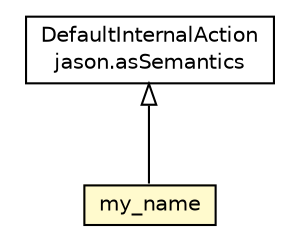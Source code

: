 #!/usr/local/bin/dot
#
# Class diagram 
# Generated by UMLGraph version R5_6_6-1-g9240c4 (http://www.umlgraph.org/)
#

digraph G {
	edge [fontname="Helvetica",fontsize=10,labelfontname="Helvetica",labelfontsize=10];
	node [fontname="Helvetica",fontsize=10,shape=plaintext];
	nodesep=0.25;
	ranksep=0.5;
	// jason.asSemantics.DefaultInternalAction
	c67648 [label=<<table title="jason.asSemantics.DefaultInternalAction" border="0" cellborder="1" cellspacing="0" cellpadding="2" port="p" href="../asSemantics/DefaultInternalAction.html">
		<tr><td><table border="0" cellspacing="0" cellpadding="1">
<tr><td align="center" balign="center"> DefaultInternalAction </td></tr>
<tr><td align="center" balign="center"> jason.asSemantics </td></tr>
		</table></td></tr>
		</table>>, URL="../asSemantics/DefaultInternalAction.html", fontname="Helvetica", fontcolor="black", fontsize=10.0];
	// jason.stdlib.my_name
	c67842 [label=<<table title="jason.stdlib.my_name" border="0" cellborder="1" cellspacing="0" cellpadding="2" port="p" bgcolor="lemonChiffon" href="./my_name.html">
		<tr><td><table border="0" cellspacing="0" cellpadding="1">
<tr><td align="center" balign="center"> my_name </td></tr>
		</table></td></tr>
		</table>>, URL="./my_name.html", fontname="Helvetica", fontcolor="black", fontsize=10.0];
	//jason.stdlib.my_name extends jason.asSemantics.DefaultInternalAction
	c67648:p -> c67842:p [dir=back,arrowtail=empty];
}

